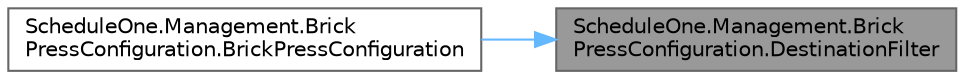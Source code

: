 digraph "ScheduleOne.Management.BrickPressConfiguration.DestinationFilter"
{
 // LATEX_PDF_SIZE
  bgcolor="transparent";
  edge [fontname=Helvetica,fontsize=10,labelfontname=Helvetica,labelfontsize=10];
  node [fontname=Helvetica,fontsize=10,shape=box,height=0.2,width=0.4];
  rankdir="RL";
  Node1 [id="Node000001",label="ScheduleOne.Management.Brick\lPressConfiguration.DestinationFilter",height=0.2,width=0.4,color="gray40", fillcolor="grey60", style="filled", fontcolor="black",tooltip=" "];
  Node1 -> Node2 [id="edge1_Node000001_Node000002",dir="back",color="steelblue1",style="solid",tooltip=" "];
  Node2 [id="Node000002",label="ScheduleOne.Management.Brick\lPressConfiguration.BrickPressConfiguration",height=0.2,width=0.4,color="grey40", fillcolor="white", style="filled",URL="$class_schedule_one_1_1_management_1_1_brick_press_configuration.html#adb8c43b50c903b2671117b5abd1b4dfc",tooltip=" "];
}
